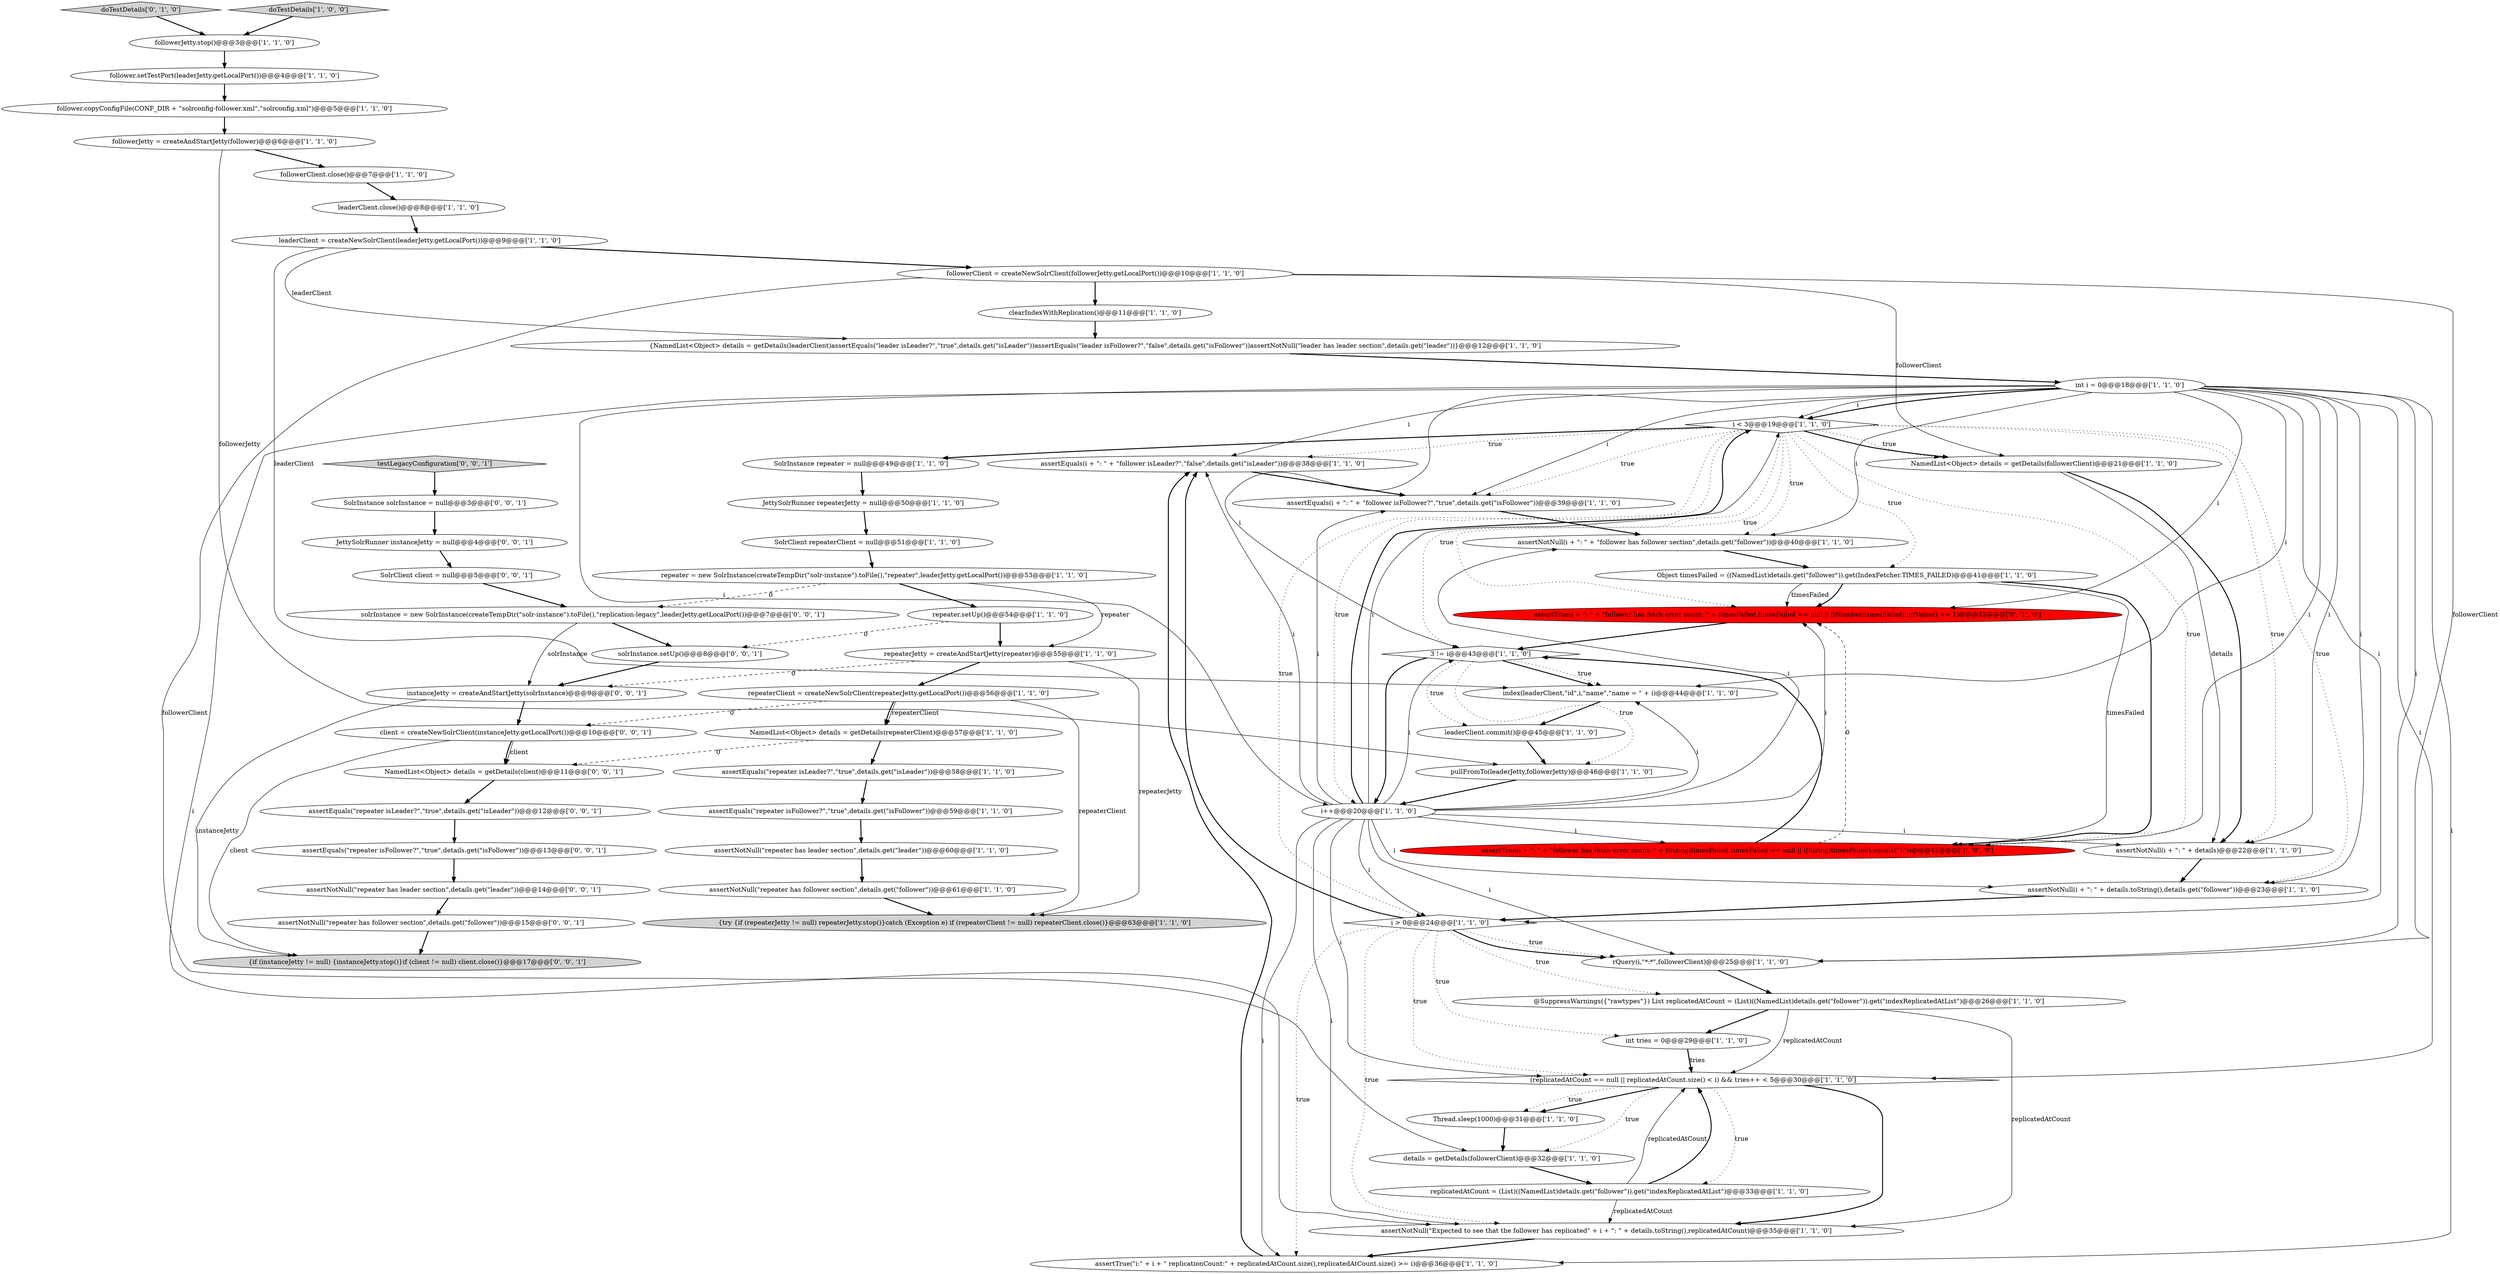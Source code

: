 digraph {
64 [style = filled, label = "assertEquals(\"repeater isFollower?\",\"true\",details.get(\"isFollower\"))@@@13@@@['0', '0', '1']", fillcolor = white, shape = ellipse image = "AAA0AAABBB3BBB"];
7 [style = filled, label = "assertEquals(\"repeater isFollower?\",\"true\",details.get(\"isFollower\"))@@@59@@@['1', '1', '0']", fillcolor = white, shape = ellipse image = "AAA0AAABBB1BBB"];
8 [style = filled, label = "repeater.setUp()@@@54@@@['1', '1', '0']", fillcolor = white, shape = ellipse image = "AAA0AAABBB1BBB"];
39 [style = filled, label = "rQuery(i,\"*:*\",followerClient)@@@25@@@['1', '1', '0']", fillcolor = white, shape = ellipse image = "AAA0AAABBB1BBB"];
21 [style = filled, label = "assertEquals(i + \": \" + \"follower isLeader?\",\"false\",details.get(\"isLeader\"))@@@38@@@['1', '1', '0']", fillcolor = white, shape = ellipse image = "AAA0AAABBB1BBB"];
52 [style = filled, label = "NamedList<Object> details = getDetails(client)@@@11@@@['0', '0', '1']", fillcolor = white, shape = ellipse image = "AAA0AAABBB3BBB"];
15 [style = filled, label = "assertTrue(\"i:\" + i + \" replicationCount:\" + replicatedAtCount.size(),replicatedAtCount.size() >= i)@@@36@@@['1', '1', '0']", fillcolor = white, shape = ellipse image = "AAA0AAABBB1BBB"];
5 [style = filled, label = "assertNotNull(i + \": \" + details.toString(),details.get(\"follower\"))@@@23@@@['1', '1', '0']", fillcolor = white, shape = ellipse image = "AAA0AAABBB1BBB"];
3 [style = filled, label = "followerJetty.stop()@@@3@@@['1', '1', '0']", fillcolor = white, shape = ellipse image = "AAA0AAABBB1BBB"];
0 [style = filled, label = "NamedList<Object> details = getDetails(followerClient)@@@21@@@['1', '1', '0']", fillcolor = white, shape = ellipse image = "AAA0AAABBB1BBB"];
14 [style = filled, label = "index(leaderClient,\"id\",i,\"name\",\"name = \" + i)@@@44@@@['1', '1', '0']", fillcolor = white, shape = ellipse image = "AAA0AAABBB1BBB"];
44 [style = filled, label = "(replicatedAtCount == null || replicatedAtCount.size() < i) && tries++ < 5@@@30@@@['1', '1', '0']", fillcolor = white, shape = diamond image = "AAA0AAABBB1BBB"];
47 [style = filled, label = "clearIndexWithReplication()@@@11@@@['1', '1', '0']", fillcolor = white, shape = ellipse image = "AAA0AAABBB1BBB"];
50 [style = filled, label = "doTestDetails['0', '1', '0']", fillcolor = lightgray, shape = diamond image = "AAA0AAABBB2BBB"];
59 [style = filled, label = "assertNotNull(\"repeater has follower section\",details.get(\"follower\"))@@@15@@@['0', '0', '1']", fillcolor = white, shape = ellipse image = "AAA0AAABBB3BBB"];
1 [style = filled, label = "leaderClient.commit()@@@45@@@['1', '1', '0']", fillcolor = white, shape = ellipse image = "AAA0AAABBB1BBB"];
32 [style = filled, label = "Object timesFailed = ((NamedList)details.get(\"follower\")).get(IndexFetcher.TIMES_FAILED)@@@41@@@['1', '1', '0']", fillcolor = white, shape = ellipse image = "AAA0AAABBB1BBB"];
25 [style = filled, label = "doTestDetails['1', '0', '0']", fillcolor = lightgray, shape = diamond image = "AAA0AAABBB1BBB"];
12 [style = filled, label = "@SuppressWarnings({\"rawtypes\"}) List replicatedAtCount = (List)((NamedList)details.get(\"follower\")).get(\"indexReplicatedAtList\")@@@26@@@['1', '1', '0']", fillcolor = white, shape = ellipse image = "AAA0AAABBB1BBB"];
58 [style = filled, label = "client = createNewSolrClient(instanceJetty.getLocalPort())@@@10@@@['0', '0', '1']", fillcolor = white, shape = ellipse image = "AAA0AAABBB3BBB"];
61 [style = filled, label = "assertEquals(\"repeater isLeader?\",\"true\",details.get(\"isLeader\"))@@@12@@@['0', '0', '1']", fillcolor = white, shape = ellipse image = "AAA0AAABBB3BBB"];
40 [style = filled, label = "assertEquals(i + \": \" + \"follower isFollower?\",\"true\",details.get(\"isFollower\"))@@@39@@@['1', '1', '0']", fillcolor = white, shape = ellipse image = "AAA0AAABBB1BBB"];
55 [style = filled, label = "JettySolrRunner instanceJetty = null@@@4@@@['0', '0', '1']", fillcolor = white, shape = ellipse image = "AAA0AAABBB3BBB"];
49 [style = filled, label = "assertTrue(i + \": \" + \"follower has fetch error count: \" + timesFailed,timesFailed == null || ((Number)timesFailed).intValue() == 1)@@@42@@@['0', '1', '0']", fillcolor = red, shape = ellipse image = "AAA1AAABBB2BBB"];
45 [style = filled, label = "i < 3@@@19@@@['1', '1', '0']", fillcolor = white, shape = diamond image = "AAA0AAABBB1BBB"];
29 [style = filled, label = "Thread.sleep(1000)@@@31@@@['1', '1', '0']", fillcolor = white, shape = ellipse image = "AAA0AAABBB1BBB"];
62 [style = filled, label = "assertNotNull(\"repeater has leader section\",details.get(\"leader\"))@@@14@@@['0', '0', '1']", fillcolor = white, shape = ellipse image = "AAA0AAABBB3BBB"];
35 [style = filled, label = "followerClient.close()@@@7@@@['1', '1', '0']", fillcolor = white, shape = ellipse image = "AAA0AAABBB1BBB"];
38 [style = filled, label = "NamedList<Object> details = getDetails(repeaterClient)@@@57@@@['1', '1', '0']", fillcolor = white, shape = ellipse image = "AAA0AAABBB1BBB"];
42 [style = filled, label = "assertNotNull(\"repeater has follower section\",details.get(\"follower\"))@@@61@@@['1', '1', '0']", fillcolor = white, shape = ellipse image = "AAA0AAABBB1BBB"];
31 [style = filled, label = "pullFromTo(leaderJetty,followerJetty)@@@46@@@['1', '1', '0']", fillcolor = white, shape = ellipse image = "AAA0AAABBB1BBB"];
41 [style = filled, label = "replicatedAtCount = (List)((NamedList)details.get(\"follower\")).get(\"indexReplicatedAtList\")@@@33@@@['1', '1', '0']", fillcolor = white, shape = ellipse image = "AAA0AAABBB1BBB"];
54 [style = filled, label = "{if (instanceJetty != null) {instanceJetty.stop()}if (client != null) client.close()}@@@17@@@['0', '0', '1']", fillcolor = lightgray, shape = ellipse image = "AAA0AAABBB3BBB"];
4 [style = filled, label = "followerClient = createNewSolrClient(followerJetty.getLocalPort())@@@10@@@['1', '1', '0']", fillcolor = white, shape = ellipse image = "AAA0AAABBB1BBB"];
19 [style = filled, label = "{NamedList<Object> details = getDetails(leaderClient)assertEquals(\"leader isLeader?\",\"true\",details.get(\"isLeader\"))assertEquals(\"leader isFollower?\",\"false\",details.get(\"isFollower\"))assertNotNull(\"leader has leader section\",details.get(\"leader\"))}@@@12@@@['1', '1', '0']", fillcolor = white, shape = ellipse image = "AAA0AAABBB1BBB"];
30 [style = filled, label = "int i = 0@@@18@@@['1', '1', '0']", fillcolor = white, shape = ellipse image = "AAA0AAABBB1BBB"];
13 [style = filled, label = "leaderClient.close()@@@8@@@['1', '1', '0']", fillcolor = white, shape = ellipse image = "AAA0AAABBB1BBB"];
34 [style = filled, label = "follower.copyConfigFile(CONF_DIR + \"solrconfig-follower.xml\",\"solrconfig.xml\")@@@5@@@['1', '1', '0']", fillcolor = white, shape = ellipse image = "AAA0AAABBB1BBB"];
18 [style = filled, label = "followerJetty = createAndStartJetty(follower)@@@6@@@['1', '1', '0']", fillcolor = white, shape = ellipse image = "AAA0AAABBB1BBB"];
26 [style = filled, label = "i > 0@@@24@@@['1', '1', '0']", fillcolor = white, shape = diamond image = "AAA0AAABBB1BBB"];
37 [style = filled, label = "assertNotNull(i + \": \" + details)@@@22@@@['1', '1', '0']", fillcolor = white, shape = ellipse image = "AAA0AAABBB1BBB"];
2 [style = filled, label = "JettySolrRunner repeaterJetty = null@@@50@@@['1', '1', '0']", fillcolor = white, shape = ellipse image = "AAA0AAABBB1BBB"];
60 [style = filled, label = "SolrInstance solrInstance = null@@@3@@@['0', '0', '1']", fillcolor = white, shape = ellipse image = "AAA0AAABBB3BBB"];
16 [style = filled, label = "assertEquals(\"repeater isLeader?\",\"true\",details.get(\"isLeader\"))@@@58@@@['1', '1', '0']", fillcolor = white, shape = ellipse image = "AAA0AAABBB1BBB"];
10 [style = filled, label = "assertNotNull(\"repeater has leader section\",details.get(\"leader\"))@@@60@@@['1', '1', '0']", fillcolor = white, shape = ellipse image = "AAA0AAABBB1BBB"];
17 [style = filled, label = "repeaterJetty = createAndStartJetty(repeater)@@@55@@@['1', '1', '0']", fillcolor = white, shape = ellipse image = "AAA0AAABBB1BBB"];
9 [style = filled, label = "assertNotNull(\"Expected to see that the follower has replicated\" + i + \": \" + details.toString(),replicatedAtCount)@@@35@@@['1', '1', '0']", fillcolor = white, shape = ellipse image = "AAA0AAABBB1BBB"];
57 [style = filled, label = "testLegacyConfiguration['0', '0', '1']", fillcolor = lightgray, shape = diamond image = "AAA0AAABBB3BBB"];
22 [style = filled, label = "repeaterClient = createNewSolrClient(repeaterJetty.getLocalPort())@@@56@@@['1', '1', '0']", fillcolor = white, shape = ellipse image = "AAA0AAABBB1BBB"];
43 [style = filled, label = "leaderClient = createNewSolrClient(leaderJetty.getLocalPort())@@@9@@@['1', '1', '0']", fillcolor = white, shape = ellipse image = "AAA0AAABBB1BBB"];
20 [style = filled, label = "i++@@@20@@@['1', '1', '0']", fillcolor = white, shape = ellipse image = "AAA0AAABBB1BBB"];
24 [style = filled, label = "details = getDetails(followerClient)@@@32@@@['1', '1', '0']", fillcolor = white, shape = ellipse image = "AAA0AAABBB1BBB"];
28 [style = filled, label = "{try {if (repeaterJetty != null) repeaterJetty.stop()}catch (Exception e) if (repeaterClient != null) repeaterClient.close()}@@@63@@@['1', '1', '0']", fillcolor = lightgray, shape = ellipse image = "AAA0AAABBB1BBB"];
53 [style = filled, label = "solrInstance = new SolrInstance(createTempDir(\"solr-instance\").toFile(),\"replication-legacy\",leaderJetty.getLocalPort())@@@7@@@['0', '0', '1']", fillcolor = white, shape = ellipse image = "AAA0AAABBB3BBB"];
46 [style = filled, label = "repeater = new SolrInstance(createTempDir(\"solr-instance\").toFile(),\"repeater\",leaderJetty.getLocalPort())@@@53@@@['1', '1', '0']", fillcolor = white, shape = ellipse image = "AAA0AAABBB1BBB"];
48 [style = filled, label = "assertTrue(i + \": \" + \"follower has fetch error count: \" + (String)timesFailed,timesFailed == null || ((String)timesFailed).equals(\"1\"))@@@42@@@['1', '0', '0']", fillcolor = red, shape = ellipse image = "AAA1AAABBB1BBB"];
63 [style = filled, label = "instanceJetty = createAndStartJetty(solrInstance)@@@9@@@['0', '0', '1']", fillcolor = white, shape = ellipse image = "AAA0AAABBB3BBB"];
56 [style = filled, label = "solrInstance.setUp()@@@8@@@['0', '0', '1']", fillcolor = white, shape = ellipse image = "AAA0AAABBB3BBB"];
23 [style = filled, label = "follower.setTestPort(leaderJetty.getLocalPort())@@@4@@@['1', '1', '0']", fillcolor = white, shape = ellipse image = "AAA0AAABBB1BBB"];
33 [style = filled, label = "int tries = 0@@@29@@@['1', '1', '0']", fillcolor = white, shape = ellipse image = "AAA0AAABBB1BBB"];
36 [style = filled, label = "SolrClient repeaterClient = null@@@51@@@['1', '1', '0']", fillcolor = white, shape = ellipse image = "AAA0AAABBB1BBB"];
6 [style = filled, label = "assertNotNull(i + \": \" + \"follower has follower section\",details.get(\"follower\"))@@@40@@@['1', '1', '0']", fillcolor = white, shape = ellipse image = "AAA0AAABBB1BBB"];
11 [style = filled, label = "3 != i@@@43@@@['1', '1', '0']", fillcolor = white, shape = diamond image = "AAA0AAABBB1BBB"];
51 [style = filled, label = "SolrClient client = null@@@5@@@['0', '0', '1']", fillcolor = white, shape = ellipse image = "AAA0AAABBB3BBB"];
27 [style = filled, label = "SolrInstance repeater = null@@@49@@@['1', '1', '0']", fillcolor = white, shape = ellipse image = "AAA0AAABBB1BBB"];
20->11 [style = solid, label="i"];
40->6 [style = bold, label=""];
11->14 [style = bold, label=""];
15->21 [style = bold, label=""];
11->1 [style = dotted, label="true"];
45->27 [style = bold, label=""];
16->7 [style = bold, label=""];
34->18 [style = bold, label=""];
26->12 [style = dotted, label="true"];
55->51 [style = bold, label=""];
51->53 [style = bold, label=""];
44->24 [style = dotted, label="true"];
43->14 [style = solid, label="leaderClient"];
61->64 [style = bold, label=""];
43->4 [style = bold, label=""];
37->5 [style = bold, label=""];
45->5 [style = dotted, label="true"];
44->41 [style = dotted, label="true"];
45->40 [style = dotted, label="true"];
20->37 [style = solid, label="i"];
30->14 [style = solid, label="i"];
11->31 [style = dotted, label="true"];
45->0 [style = bold, label=""];
2->36 [style = bold, label=""];
18->35 [style = bold, label=""];
32->48 [style = solid, label="timesFailed"];
53->63 [style = solid, label="solrInstance"];
31->20 [style = bold, label=""];
1->31 [style = bold, label=""];
33->44 [style = bold, label=""];
20->39 [style = solid, label="i"];
27->2 [style = bold, label=""];
20->45 [style = bold, label=""];
59->54 [style = bold, label=""];
45->32 [style = dotted, label="true"];
30->6 [style = solid, label="i"];
20->44 [style = solid, label="i"];
6->32 [style = bold, label=""];
43->19 [style = solid, label="leaderClient"];
20->21 [style = solid, label="i"];
32->49 [style = bold, label=""];
30->48 [style = solid, label="i"];
26->44 [style = dotted, label="true"];
25->3 [style = bold, label=""];
11->14 [style = dotted, label="true"];
50->3 [style = bold, label=""];
57->60 [style = bold, label=""];
17->28 [style = solid, label="repeaterJetty"];
30->49 [style = solid, label="i"];
26->9 [style = dotted, label="true"];
4->24 [style = solid, label="followerClient"];
45->49 [style = dotted, label="true"];
8->17 [style = bold, label=""];
60->55 [style = bold, label=""];
30->11 [style = solid, label="i"];
22->38 [style = bold, label=""];
36->46 [style = bold, label=""];
3->23 [style = bold, label=""];
30->9 [style = solid, label="i"];
41->44 [style = solid, label="replicatedAtCount"];
45->48 [style = dotted, label="true"];
45->0 [style = dotted, label="true"];
13->43 [style = bold, label=""];
20->48 [style = solid, label="i"];
39->12 [style = bold, label=""];
12->33 [style = bold, label=""];
30->15 [style = solid, label="i"];
63->54 [style = solid, label="instanceJetty"];
48->49 [style = dashed, label="0"];
32->48 [style = bold, label=""];
53->56 [style = bold, label=""];
33->44 [style = solid, label="tries"];
32->49 [style = solid, label="timesFailed"];
4->47 [style = bold, label=""];
44->29 [style = dotted, label="true"];
20->15 [style = solid, label="i"];
20->40 [style = solid, label="i"];
18->31 [style = solid, label="followerJetty"];
30->40 [style = solid, label="i"];
58->52 [style = solid, label="client"];
26->33 [style = dotted, label="true"];
30->37 [style = solid, label="i"];
22->58 [style = dashed, label="0"];
30->45 [style = solid, label="i"];
52->61 [style = bold, label=""];
44->29 [style = bold, label=""];
38->52 [style = dashed, label="0"];
38->16 [style = bold, label=""];
20->14 [style = solid, label="i"];
5->26 [style = bold, label=""];
45->20 [style = dotted, label="true"];
12->9 [style = solid, label="replicatedAtCount"];
30->20 [style = solid, label="i"];
0->37 [style = solid, label="details"];
24->41 [style = bold, label=""];
26->21 [style = bold, label=""];
64->62 [style = bold, label=""];
30->44 [style = solid, label="i"];
12->44 [style = solid, label="replicatedAtCount"];
20->26 [style = solid, label="i"];
46->53 [style = dashed, label="0"];
48->11 [style = bold, label=""];
45->11 [style = dotted, label="true"];
46->8 [style = bold, label=""];
45->26 [style = dotted, label="true"];
26->15 [style = dotted, label="true"];
56->63 [style = bold, label=""];
42->28 [style = bold, label=""];
44->9 [style = bold, label=""];
49->11 [style = bold, label=""];
30->21 [style = solid, label="i"];
45->6 [style = dotted, label="true"];
30->5 [style = solid, label="i"];
30->39 [style = solid, label="i"];
20->6 [style = solid, label="i"];
62->59 [style = bold, label=""];
11->20 [style = bold, label=""];
20->5 [style = solid, label="i"];
20->45 [style = solid, label="i"];
0->37 [style = bold, label=""];
4->39 [style = solid, label="followerClient"];
7->10 [style = bold, label=""];
45->37 [style = dotted, label="true"];
26->39 [style = dotted, label="true"];
30->26 [style = solid, label="i"];
46->17 [style = solid, label="repeater"];
22->28 [style = solid, label="repeaterClient"];
17->22 [style = bold, label=""];
41->9 [style = solid, label="replicatedAtCount"];
26->39 [style = bold, label=""];
14->1 [style = bold, label=""];
63->58 [style = bold, label=""];
8->56 [style = dashed, label="0"];
10->42 [style = bold, label=""];
20->49 [style = solid, label="i"];
58->54 [style = solid, label="client"];
9->15 [style = bold, label=""];
17->63 [style = dashed, label="0"];
47->19 [style = bold, label=""];
23->34 [style = bold, label=""];
21->40 [style = bold, label=""];
22->38 [style = solid, label="repeaterClient"];
58->52 [style = bold, label=""];
45->21 [style = dotted, label="true"];
4->0 [style = solid, label="followerClient"];
35->13 [style = bold, label=""];
29->24 [style = bold, label=""];
41->44 [style = bold, label=""];
20->9 [style = solid, label="i"];
30->45 [style = bold, label=""];
19->30 [style = bold, label=""];
}
